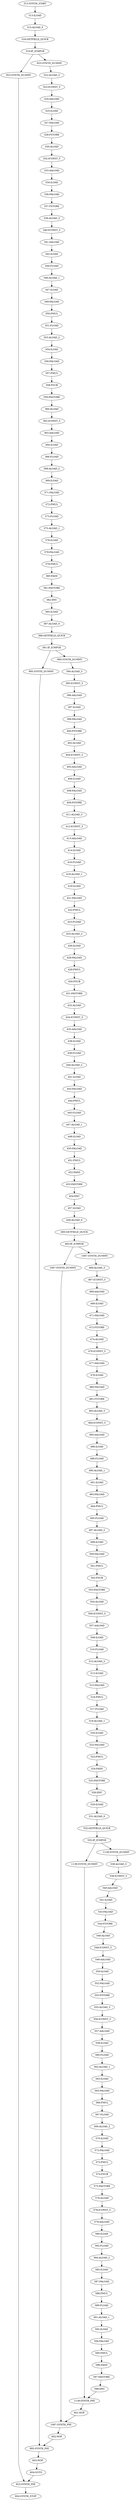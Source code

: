 digraph{
"313:SYNTH_START" -> "313:ILOAD";
"313:ILOAD" -> "315:ALOAD_0";
"315:ALOAD_0" -> "316:GETFIELD_QUICK";
"316:GETFIELD_QUICK" -> "319:IF_ICMPGE";
"319:IF_ICMPGE" -> "923:SYNTH_DUMMY";
"319:IF_ICMPGE" -> "-923:SYNTH_DUMMY";
"923:SYNTH_DUMMY" -> "923:SYNTH_PHI";
"-923:SYNTH_DUMMY" -> "322:ALOAD_3";
"322:ALOAD_3" -> "323:ICONST_3";
"323:ICONST_3" -> "324:AALOAD";
"324:AALOAD" -> "325:ILOAD";
"325:ILOAD" -> "327:FALOAD";
"327:FALOAD" -> "328:FSTORE";
"328:FSTORE" -> "330:ALOAD";
"330:ALOAD" -> "332:ICONST_3";
"332:ICONST_3" -> "333:AALOAD";
"333:AALOAD" -> "334:ILOAD";
"334:ILOAD" -> "336:FALOAD";
"336:FALOAD" -> "337:FSTORE";
"337:FSTORE" -> "339:ALOAD_3";
"339:ALOAD_3" -> "340:ICONST_3";
"340:ICONST_3" -> "341:AALOAD";
"341:AALOAD" -> "342:ILOAD";
"342:ILOAD" -> "344:FLOAD";
"344:FLOAD" -> "346:ALOAD_1";
"346:ALOAD_1" -> "347:ILOAD";
"347:ILOAD" -> "349:FALOAD";
"349:FALOAD" -> "350:FMUL";
"350:FMUL" -> "351:FLOAD";
"351:FLOAD" -> "353:ALOAD_2";
"353:ALOAD_2" -> "354:ILOAD";
"354:ILOAD" -> "356:FALOAD";
"356:FALOAD" -> "357:FMUL";
"357:FMUL" -> "358:FSUB";
"358:FSUB" -> "359:FASTORE";
"359:FASTORE" -> "360:ALOAD";
"360:ALOAD" -> "362:ICONST_3";
"362:ICONST_3" -> "363:AALOAD";
"363:AALOAD" -> "364:ILOAD";
"364:ILOAD" -> "366:FLOAD";
"366:FLOAD" -> "368:ALOAD_2";
"368:ALOAD_2" -> "369:ILOAD";
"369:ILOAD" -> "371:FALOAD";
"371:FALOAD" -> "372:FMUL";
"372:FMUL" -> "373:FLOAD";
"373:FLOAD" -> "375:ALOAD_1";
"375:ALOAD_1" -> "376:ILOAD";
"376:ILOAD" -> "378:FALOAD";
"378:FALOAD" -> "379:FMUL";
"379:FMUL" -> "380:FADD";
"380:FADD" -> "381:FASTORE";
"381:FASTORE" -> "382:IINC";
"382:IINC" -> "385:ILOAD";
"385:ILOAD" -> "387:ALOAD_0";
"387:ALOAD_0" -> "388:GETFIELD_QUICK";
"388:GETFIELD_QUICK" -> "391:IF_ICMPGE";
"391:IF_ICMPGE" -> "995:SYNTH_DUMMY";
"391:IF_ICMPGE" -> "-995:SYNTH_DUMMY";
"995:SYNTH_DUMMY" -> "995:SYNTH_PHI";
"-995:SYNTH_DUMMY" -> "394:ALOAD_3";
"394:ALOAD_3" -> "395:ICONST_3";
"603:NOP" -> "604:GOTO";
"604:GOTO" -> "923:SYNTH_PHI";
"395:ICONST_3" -> "396:AALOAD";
"396:AALOAD" -> "397:ILOAD";
"397:ILOAD" -> "399:FALOAD";
"399:FALOAD" -> "400:FSTORE";
"400:FSTORE" -> "402:ALOAD";
"402:ALOAD" -> "404:ICONST_3";
"404:ICONST_3" -> "405:AALOAD";
"405:AALOAD" -> "406:ILOAD";
"406:ILOAD" -> "408:FALOAD";
"408:FALOAD" -> "409:FSTORE";
"409:FSTORE" -> "411:ALOAD_3";
"411:ALOAD_3" -> "412:ICONST_3";
"412:ICONST_3" -> "413:AALOAD";
"413:AALOAD" -> "414:ILOAD";
"414:ILOAD" -> "416:FLOAD";
"416:FLOAD" -> "418:ALOAD_1";
"418:ALOAD_1" -> "419:ILOAD";
"419:ILOAD" -> "421:FALOAD";
"421:FALOAD" -> "422:FMUL";
"422:FMUL" -> "423:FLOAD";
"423:FLOAD" -> "425:ALOAD_2";
"425:ALOAD_2" -> "426:ILOAD";
"426:ILOAD" -> "428:FALOAD";
"428:FALOAD" -> "429:FMUL";
"429:FMUL" -> "430:FSUB";
"430:FSUB" -> "431:FASTORE";
"431:FASTORE" -> "432:ALOAD";
"432:ALOAD" -> "434:ICONST_3";
"434:ICONST_3" -> "435:AALOAD";
"435:AALOAD" -> "436:ILOAD";
"436:ILOAD" -> "438:FLOAD";
"438:FLOAD" -> "440:ALOAD_2";
"440:ALOAD_2" -> "441:ILOAD";
"441:ILOAD" -> "443:FALOAD";
"443:FALOAD" -> "444:FMUL";
"444:FMUL" -> "445:FLOAD";
"445:FLOAD" -> "447:ALOAD_1";
"447:ALOAD_1" -> "448:ILOAD";
"448:ILOAD" -> "450:FALOAD";
"450:FALOAD" -> "451:FMUL";
"451:FMUL" -> "452:FADD";
"452:FADD" -> "453:FASTORE";
"453:FASTORE" -> "454:IINC";
"454:IINC" -> "457:ILOAD";
"457:ILOAD" -> "459:ALOAD_0";
"459:ALOAD_0" -> "460:GETFIELD_QUICK";
"460:GETFIELD_QUICK" -> "463:IF_ICMPGE";
"463:IF_ICMPGE" -> "1067:SYNTH_DUMMY";
"463:IF_ICMPGE" -> "-1067:SYNTH_DUMMY";
"1067:SYNTH_DUMMY" -> "1067:SYNTH_PHI";
"-1067:SYNTH_DUMMY" -> "466:ALOAD_3";
"466:ALOAD_3" -> "467:ICONST_3";
"602:NOP" -> "995:SYNTH_PHI";
"467:ICONST_3" -> "468:AALOAD";
"468:AALOAD" -> "469:ILOAD";
"469:ILOAD" -> "471:FALOAD";
"471:FALOAD" -> "472:FSTORE";
"472:FSTORE" -> "474:ALOAD";
"474:ALOAD" -> "476:ICONST_3";
"476:ICONST_3" -> "477:AALOAD";
"477:AALOAD" -> "478:ILOAD";
"478:ILOAD" -> "480:FALOAD";
"480:FALOAD" -> "481:FSTORE";
"481:FSTORE" -> "483:ALOAD_3";
"483:ALOAD_3" -> "484:ICONST_3";
"484:ICONST_3" -> "485:AALOAD";
"485:AALOAD" -> "486:ILOAD";
"486:ILOAD" -> "488:FLOAD";
"488:FLOAD" -> "490:ALOAD_1";
"490:ALOAD_1" -> "491:ILOAD";
"491:ILOAD" -> "493:FALOAD";
"493:FALOAD" -> "494:FMUL";
"494:FMUL" -> "495:FLOAD";
"495:FLOAD" -> "497:ALOAD_2";
"497:ALOAD_2" -> "498:ILOAD";
"498:ILOAD" -> "500:FALOAD";
"500:FALOAD" -> "501:FMUL";
"501:FMUL" -> "502:FSUB";
"502:FSUB" -> "503:FASTORE";
"503:FASTORE" -> "504:ALOAD";
"504:ALOAD" -> "506:ICONST_3";
"506:ICONST_3" -> "507:AALOAD";
"507:AALOAD" -> "508:ILOAD";
"508:ILOAD" -> "510:FLOAD";
"510:FLOAD" -> "512:ALOAD_2";
"512:ALOAD_2" -> "513:ILOAD";
"513:ILOAD" -> "515:FALOAD";
"515:FALOAD" -> "516:FMUL";
"516:FMUL" -> "517:FLOAD";
"517:FLOAD" -> "519:ALOAD_1";
"519:ALOAD_1" -> "520:ILOAD";
"520:ILOAD" -> "522:FALOAD";
"522:FALOAD" -> "523:FMUL";
"523:FMUL" -> "524:FADD";
"524:FADD" -> "525:FASTORE";
"525:FASTORE" -> "526:IINC";
"526:IINC" -> "529:ILOAD";
"529:ILOAD" -> "531:ALOAD_0";
"531:ALOAD_0" -> "532:GETFIELD_QUICK";
"532:GETFIELD_QUICK" -> "535:IF_ICMPGE";
"535:IF_ICMPGE" -> "1139:SYNTH_DUMMY";
"535:IF_ICMPGE" -> "-1139:SYNTH_DUMMY";
"1139:SYNTH_DUMMY" -> "1139:SYNTH_PHI";
"-1139:SYNTH_DUMMY" -> "538:ALOAD_3";
"538:ALOAD_3" -> "539:ICONST_3";
"601:NOP" -> "1067:SYNTH_PHI";
"539:ICONST_3" -> "540:AALOAD";
"540:AALOAD" -> "541:ILOAD";
"541:ILOAD" -> "543:FALOAD";
"543:FALOAD" -> "544:FSTORE";
"544:FSTORE" -> "546:ALOAD";
"546:ALOAD" -> "548:ICONST_3";
"548:ICONST_3" -> "549:AALOAD";
"549:AALOAD" -> "550:ILOAD";
"550:ILOAD" -> "552:FALOAD";
"552:FALOAD" -> "553:FSTORE";
"553:FSTORE" -> "555:ALOAD_3";
"555:ALOAD_3" -> "556:ICONST_3";
"556:ICONST_3" -> "557:AALOAD";
"557:AALOAD" -> "558:ILOAD";
"558:ILOAD" -> "560:FLOAD";
"560:FLOAD" -> "562:ALOAD_1";
"562:ALOAD_1" -> "563:ILOAD";
"563:ILOAD" -> "565:FALOAD";
"565:FALOAD" -> "566:FMUL";
"566:FMUL" -> "567:FLOAD";
"567:FLOAD" -> "569:ALOAD_2";
"569:ALOAD_2" -> "570:ILOAD";
"570:ILOAD" -> "572:FALOAD";
"572:FALOAD" -> "573:FMUL";
"573:FMUL" -> "574:FSUB";
"574:FSUB" -> "575:FASTORE";
"575:FASTORE" -> "576:ALOAD";
"576:ALOAD" -> "578:ICONST_3";
"578:ICONST_3" -> "579:AALOAD";
"579:AALOAD" -> "580:ILOAD";
"580:ILOAD" -> "582:FLOAD";
"582:FLOAD" -> "584:ALOAD_2";
"584:ALOAD_2" -> "585:ILOAD";
"585:ILOAD" -> "587:FALOAD";
"587:FALOAD" -> "588:FMUL";
"588:FMUL" -> "589:FLOAD";
"589:FLOAD" -> "591:ALOAD_1";
"591:ALOAD_1" -> "592:ILOAD";
"592:ILOAD" -> "594:FALOAD";
"594:FALOAD" -> "595:FMUL";
"595:FMUL" -> "596:FADD";
"596:FADD" -> "597:FASTORE";
"597:FASTORE" -> "598:IINC";
"598:IINC" -> "1139:SYNTH_PHI";
"1139:SYNTH_PHI" -> "601:NOP";
"1067:SYNTH_PHI" -> "602:NOP";
"995:SYNTH_PHI" -> "603:NOP";
"923:SYNTH_PHI" -> "604:SYNTH_STOP";
}